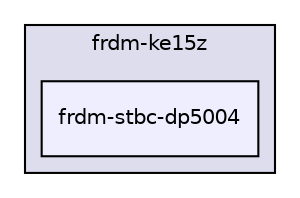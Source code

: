 digraph "boardkit/frdm-ke15z/frdm-stbc-dp5004" {
  compound=true
  node [ fontsize="10", fontname="Helvetica"];
  edge [ labelfontsize="10", labelfontname="Helvetica"];
  subgraph clusterdir_5974cf386c5ed4cc213ed0b1058cbbae {
    graph [ bgcolor="#ddddee", pencolor="black", label="frdm-ke15z" fontname="Helvetica", fontsize="10", URL="dir_5974cf386c5ed4cc213ed0b1058cbbae.html"]
  dir_fa7a86b3660fc6b709fdc34030acdc16 [shape=box, label="frdm-stbc-dp5004", style="filled", fillcolor="#eeeeff", pencolor="black", URL="dir_fa7a86b3660fc6b709fdc34030acdc16.html"];
  }
}
